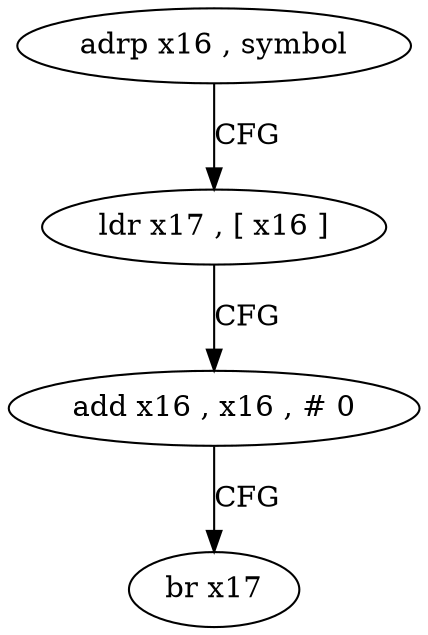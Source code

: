 digraph "func" {
"4198560" [label = "adrp x16 , symbol" ]
"4198564" [label = "ldr x17 , [ x16 ]" ]
"4198568" [label = "add x16 , x16 , # 0" ]
"4198572" [label = "br x17" ]
"4198560" -> "4198564" [ label = "CFG" ]
"4198564" -> "4198568" [ label = "CFG" ]
"4198568" -> "4198572" [ label = "CFG" ]
}
